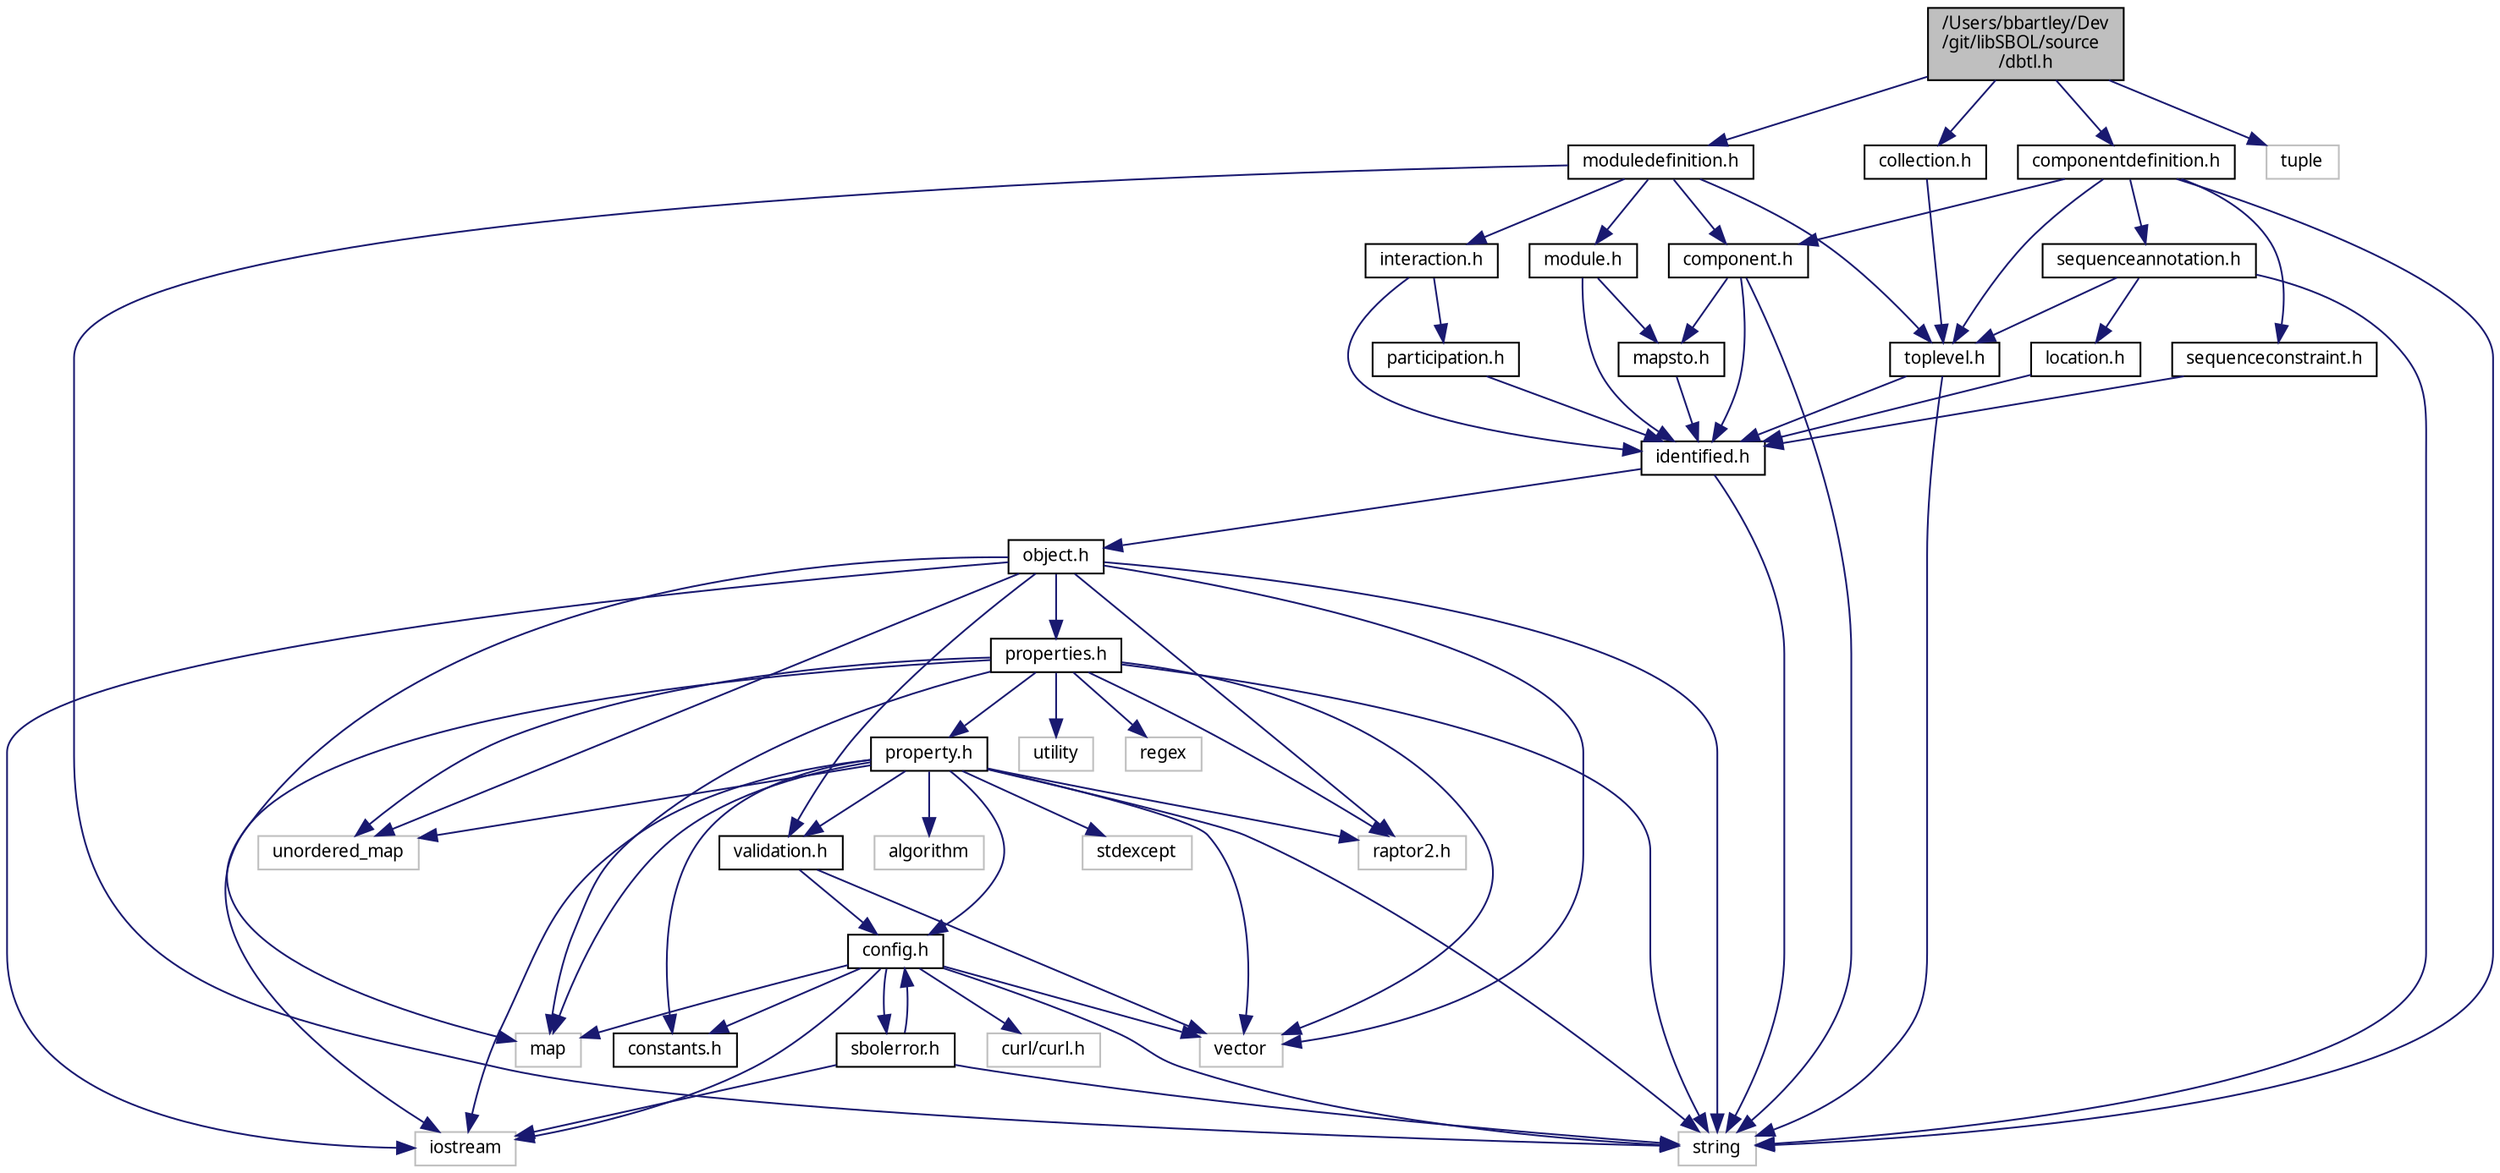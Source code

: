 digraph "/Users/bbartley/Dev/git/libSBOL/source/dbtl.h"
{
  edge [fontname="FreeSans.ttf",fontsize="10",labelfontname="FreeSans.ttf",labelfontsize="10"];
  node [fontname="FreeSans.ttf",fontsize="10",shape=record];
  Node0 [label="/Users/bbartley/Dev\l/git/libSBOL/source\l/dbtl.h",height=0.2,width=0.4,color="black", fillcolor="grey75", style="filled", fontcolor="black"];
  Node0 -> Node1 [color="midnightblue",fontsize="10",style="solid",fontname="FreeSans.ttf"];
  Node1 [label="componentdefinition.h",height=0.2,width=0.4,color="black", fillcolor="white", style="filled",URL="$componentdefinition_8h.html",tooltip="ComponentDefinition class. "];
  Node1 -> Node2 [color="midnightblue",fontsize="10",style="solid",fontname="FreeSans.ttf"];
  Node2 [label="toplevel.h",height=0.2,width=0.4,color="black", fillcolor="white", style="filled",URL="$toplevel_8h.html",tooltip="TopLevel class. "];
  Node2 -> Node3 [color="midnightblue",fontsize="10",style="solid",fontname="FreeSans.ttf"];
  Node3 [label="identified.h",height=0.2,width=0.4,color="black", fillcolor="white", style="filled",URL="$identified_8h.html",tooltip="Identified class. "];
  Node3 -> Node4 [color="midnightblue",fontsize="10",style="solid",fontname="FreeSans.ttf"];
  Node4 [label="object.h",height=0.2,width=0.4,color="black", fillcolor="white", style="filled",URL="$object_8h.html",tooltip="SBOLObject class (a low-level, abstract class) "];
  Node4 -> Node5 [color="midnightblue",fontsize="10",style="solid",fontname="FreeSans.ttf"];
  Node5 [label="validation.h",height=0.2,width=0.4,color="black", fillcolor="white", style="filled",URL="$validation_8h.html",tooltip="Validation rules. "];
  Node5 -> Node6 [color="midnightblue",fontsize="10",style="solid",fontname="FreeSans.ttf"];
  Node6 [label="vector",height=0.2,width=0.4,color="grey75", fillcolor="white", style="filled"];
  Node5 -> Node7 [color="midnightblue",fontsize="10",style="solid",fontname="FreeSans.ttf"];
  Node7 [label="config.h",height=0.2,width=0.4,color="black", fillcolor="white", style="filled",URL="$config_8h.html",tooltip="Global library options and configuration methods. "];
  Node7 -> Node8 [color="midnightblue",fontsize="10",style="solid",fontname="FreeSans.ttf"];
  Node8 [label="sbolerror.h",height=0.2,width=0.4,color="black", fillcolor="white", style="filled",URL="$sbolerror_8h.html",tooltip="SBOLError class and error codes. "];
  Node8 -> Node7 [color="midnightblue",fontsize="10",style="solid",fontname="FreeSans.ttf"];
  Node8 -> Node9 [color="midnightblue",fontsize="10",style="solid",fontname="FreeSans.ttf"];
  Node9 [label="string",height=0.2,width=0.4,color="grey75", fillcolor="white", style="filled"];
  Node8 -> Node10 [color="midnightblue",fontsize="10",style="solid",fontname="FreeSans.ttf"];
  Node10 [label="iostream",height=0.2,width=0.4,color="grey75", fillcolor="white", style="filled"];
  Node7 -> Node11 [color="midnightblue",fontsize="10",style="solid",fontname="FreeSans.ttf"];
  Node11 [label="constants.h",height=0.2,width=0.4,color="black", fillcolor="white", style="filled",URL="$constants_8h.html",tooltip="Users of libSBOL may find in this file useful and important symbols corresponding to commonly used on..."];
  Node7 -> Node9 [color="midnightblue",fontsize="10",style="solid",fontname="FreeSans.ttf"];
  Node7 -> Node12 [color="midnightblue",fontsize="10",style="solid",fontname="FreeSans.ttf"];
  Node12 [label="map",height=0.2,width=0.4,color="grey75", fillcolor="white", style="filled"];
  Node7 -> Node6 [color="midnightblue",fontsize="10",style="solid",fontname="FreeSans.ttf"];
  Node7 -> Node13 [color="midnightblue",fontsize="10",style="solid",fontname="FreeSans.ttf"];
  Node13 [label="curl/curl.h",height=0.2,width=0.4,color="grey75", fillcolor="white", style="filled"];
  Node7 -> Node10 [color="midnightblue",fontsize="10",style="solid",fontname="FreeSans.ttf"];
  Node4 -> Node14 [color="midnightblue",fontsize="10",style="solid",fontname="FreeSans.ttf"];
  Node14 [label="properties.h",height=0.2,width=0.4,color="black", fillcolor="white", style="filled",URL="$properties_8h.html",tooltip="Property template classes (eg, TextProperty, URIProperty, IntProperty) "];
  Node14 -> Node15 [color="midnightblue",fontsize="10",style="solid",fontname="FreeSans.ttf"];
  Node15 [label="property.h",height=0.2,width=0.4,color="black", fillcolor="white", style="filled",URL="$property_8h.html",tooltip="Property template classes (eg, TextProperty, URIProperty, IntProperty) "];
  Node15 -> Node11 [color="midnightblue",fontsize="10",style="solid",fontname="FreeSans.ttf"];
  Node15 -> Node7 [color="midnightblue",fontsize="10",style="solid",fontname="FreeSans.ttf"];
  Node15 -> Node5 [color="midnightblue",fontsize="10",style="solid",fontname="FreeSans.ttf"];
  Node15 -> Node16 [color="midnightblue",fontsize="10",style="solid",fontname="FreeSans.ttf"];
  Node16 [label="raptor2.h",height=0.2,width=0.4,color="grey75", fillcolor="white", style="filled"];
  Node15 -> Node9 [color="midnightblue",fontsize="10",style="solid",fontname="FreeSans.ttf"];
  Node15 -> Node6 [color="midnightblue",fontsize="10",style="solid",fontname="FreeSans.ttf"];
  Node15 -> Node10 [color="midnightblue",fontsize="10",style="solid",fontname="FreeSans.ttf"];
  Node15 -> Node12 [color="midnightblue",fontsize="10",style="solid",fontname="FreeSans.ttf"];
  Node15 -> Node17 [color="midnightblue",fontsize="10",style="solid",fontname="FreeSans.ttf"];
  Node17 [label="unordered_map",height=0.2,width=0.4,color="grey75", fillcolor="white", style="filled"];
  Node15 -> Node18 [color="midnightblue",fontsize="10",style="solid",fontname="FreeSans.ttf"];
  Node18 [label="stdexcept",height=0.2,width=0.4,color="grey75", fillcolor="white", style="filled"];
  Node15 -> Node19 [color="midnightblue",fontsize="10",style="solid",fontname="FreeSans.ttf"];
  Node19 [label="algorithm",height=0.2,width=0.4,color="grey75", fillcolor="white", style="filled"];
  Node14 -> Node16 [color="midnightblue",fontsize="10",style="solid",fontname="FreeSans.ttf"];
  Node14 -> Node9 [color="midnightblue",fontsize="10",style="solid",fontname="FreeSans.ttf"];
  Node14 -> Node6 [color="midnightblue",fontsize="10",style="solid",fontname="FreeSans.ttf"];
  Node14 -> Node10 [color="midnightblue",fontsize="10",style="solid",fontname="FreeSans.ttf"];
  Node14 -> Node12 [color="midnightblue",fontsize="10",style="solid",fontname="FreeSans.ttf"];
  Node14 -> Node17 [color="midnightblue",fontsize="10",style="solid",fontname="FreeSans.ttf"];
  Node14 -> Node20 [color="midnightblue",fontsize="10",style="solid",fontname="FreeSans.ttf"];
  Node20 [label="utility",height=0.2,width=0.4,color="grey75", fillcolor="white", style="filled"];
  Node14 -> Node21 [color="midnightblue",fontsize="10",style="solid",fontname="FreeSans.ttf"];
  Node21 [label="regex",height=0.2,width=0.4,color="grey75", fillcolor="white", style="filled"];
  Node4 -> Node16 [color="midnightblue",fontsize="10",style="solid",fontname="FreeSans.ttf"];
  Node4 -> Node9 [color="midnightblue",fontsize="10",style="solid",fontname="FreeSans.ttf"];
  Node4 -> Node6 [color="midnightblue",fontsize="10",style="solid",fontname="FreeSans.ttf"];
  Node4 -> Node10 [color="midnightblue",fontsize="10",style="solid",fontname="FreeSans.ttf"];
  Node4 -> Node12 [color="midnightblue",fontsize="10",style="solid",fontname="FreeSans.ttf"];
  Node4 -> Node17 [color="midnightblue",fontsize="10",style="solid",fontname="FreeSans.ttf"];
  Node3 -> Node9 [color="midnightblue",fontsize="10",style="solid",fontname="FreeSans.ttf"];
  Node2 -> Node9 [color="midnightblue",fontsize="10",style="solid",fontname="FreeSans.ttf"];
  Node1 -> Node22 [color="midnightblue",fontsize="10",style="solid",fontname="FreeSans.ttf"];
  Node22 [label="component.h",height=0.2,width=0.4,color="black", fillcolor="white", style="filled",URL="$component_8h.html",tooltip="ComponentInstance, Component, and FunctionalComponent classes. "];
  Node22 -> Node3 [color="midnightblue",fontsize="10",style="solid",fontname="FreeSans.ttf"];
  Node22 -> Node23 [color="midnightblue",fontsize="10",style="solid",fontname="FreeSans.ttf"];
  Node23 [label="mapsto.h",height=0.2,width=0.4,color="black", fillcolor="white", style="filled",URL="$mapsto_8h.html",tooltip="MapsTo class. "];
  Node23 -> Node3 [color="midnightblue",fontsize="10",style="solid",fontname="FreeSans.ttf"];
  Node22 -> Node9 [color="midnightblue",fontsize="10",style="solid",fontname="FreeSans.ttf"];
  Node1 -> Node24 [color="midnightblue",fontsize="10",style="solid",fontname="FreeSans.ttf"];
  Node24 [label="sequenceannotation.h",height=0.2,width=0.4,color="black", fillcolor="white", style="filled",URL="$sequenceannotation_8h.html",tooltip="SequenceAnnotation class. "];
  Node24 -> Node2 [color="midnightblue",fontsize="10",style="solid",fontname="FreeSans.ttf"];
  Node24 -> Node25 [color="midnightblue",fontsize="10",style="solid",fontname="FreeSans.ttf"];
  Node25 [label="location.h",height=0.2,width=0.4,color="black", fillcolor="white", style="filled",URL="$location_8h.html",tooltip="Location, Cut, Range, and GenericLocation classes. "];
  Node25 -> Node3 [color="midnightblue",fontsize="10",style="solid",fontname="FreeSans.ttf"];
  Node24 -> Node9 [color="midnightblue",fontsize="10",style="solid",fontname="FreeSans.ttf"];
  Node1 -> Node26 [color="midnightblue",fontsize="10",style="solid",fontname="FreeSans.ttf"];
  Node26 [label="sequenceconstraint.h",height=0.2,width=0.4,color="black", fillcolor="white", style="filled",URL="$sequenceconstraint_8h.html",tooltip="SequenceConstraint class. "];
  Node26 -> Node3 [color="midnightblue",fontsize="10",style="solid",fontname="FreeSans.ttf"];
  Node1 -> Node9 [color="midnightblue",fontsize="10",style="solid",fontname="FreeSans.ttf"];
  Node0 -> Node27 [color="midnightblue",fontsize="10",style="solid",fontname="FreeSans.ttf"];
  Node27 [label="moduledefinition.h",height=0.2,width=0.4,color="black", fillcolor="white", style="filled",URL="$moduledefinition_8h.html",tooltip="ModuleDefinition class. "];
  Node27 -> Node2 [color="midnightblue",fontsize="10",style="solid",fontname="FreeSans.ttf"];
  Node27 -> Node28 [color="midnightblue",fontsize="10",style="solid",fontname="FreeSans.ttf"];
  Node28 [label="module.h",height=0.2,width=0.4,color="black", fillcolor="white", style="filled",URL="$module_8h.html",tooltip="Module class. "];
  Node28 -> Node3 [color="midnightblue",fontsize="10",style="solid",fontname="FreeSans.ttf"];
  Node28 -> Node23 [color="midnightblue",fontsize="10",style="solid",fontname="FreeSans.ttf"];
  Node27 -> Node22 [color="midnightblue",fontsize="10",style="solid",fontname="FreeSans.ttf"];
  Node27 -> Node29 [color="midnightblue",fontsize="10",style="solid",fontname="FreeSans.ttf"];
  Node29 [label="interaction.h",height=0.2,width=0.4,color="black", fillcolor="white", style="filled",URL="$interaction_8h.html",tooltip="Interaction class. "];
  Node29 -> Node3 [color="midnightblue",fontsize="10",style="solid",fontname="FreeSans.ttf"];
  Node29 -> Node30 [color="midnightblue",fontsize="10",style="solid",fontname="FreeSans.ttf"];
  Node30 [label="participation.h",height=0.2,width=0.4,color="black", fillcolor="white", style="filled",URL="$participation_8h.html",tooltip="Participation class. "];
  Node30 -> Node3 [color="midnightblue",fontsize="10",style="solid",fontname="FreeSans.ttf"];
  Node27 -> Node9 [color="midnightblue",fontsize="10",style="solid",fontname="FreeSans.ttf"];
  Node0 -> Node31 [color="midnightblue",fontsize="10",style="solid",fontname="FreeSans.ttf"];
  Node31 [label="collection.h",height=0.2,width=0.4,color="black", fillcolor="white", style="filled",URL="$collection_8h.html",tooltip="Collection class. "];
  Node31 -> Node2 [color="midnightblue",fontsize="10",style="solid",fontname="FreeSans.ttf"];
  Node0 -> Node32 [color="midnightblue",fontsize="10",style="solid",fontname="FreeSans.ttf"];
  Node32 [label="tuple",height=0.2,width=0.4,color="grey75", fillcolor="white", style="filled"];
}
